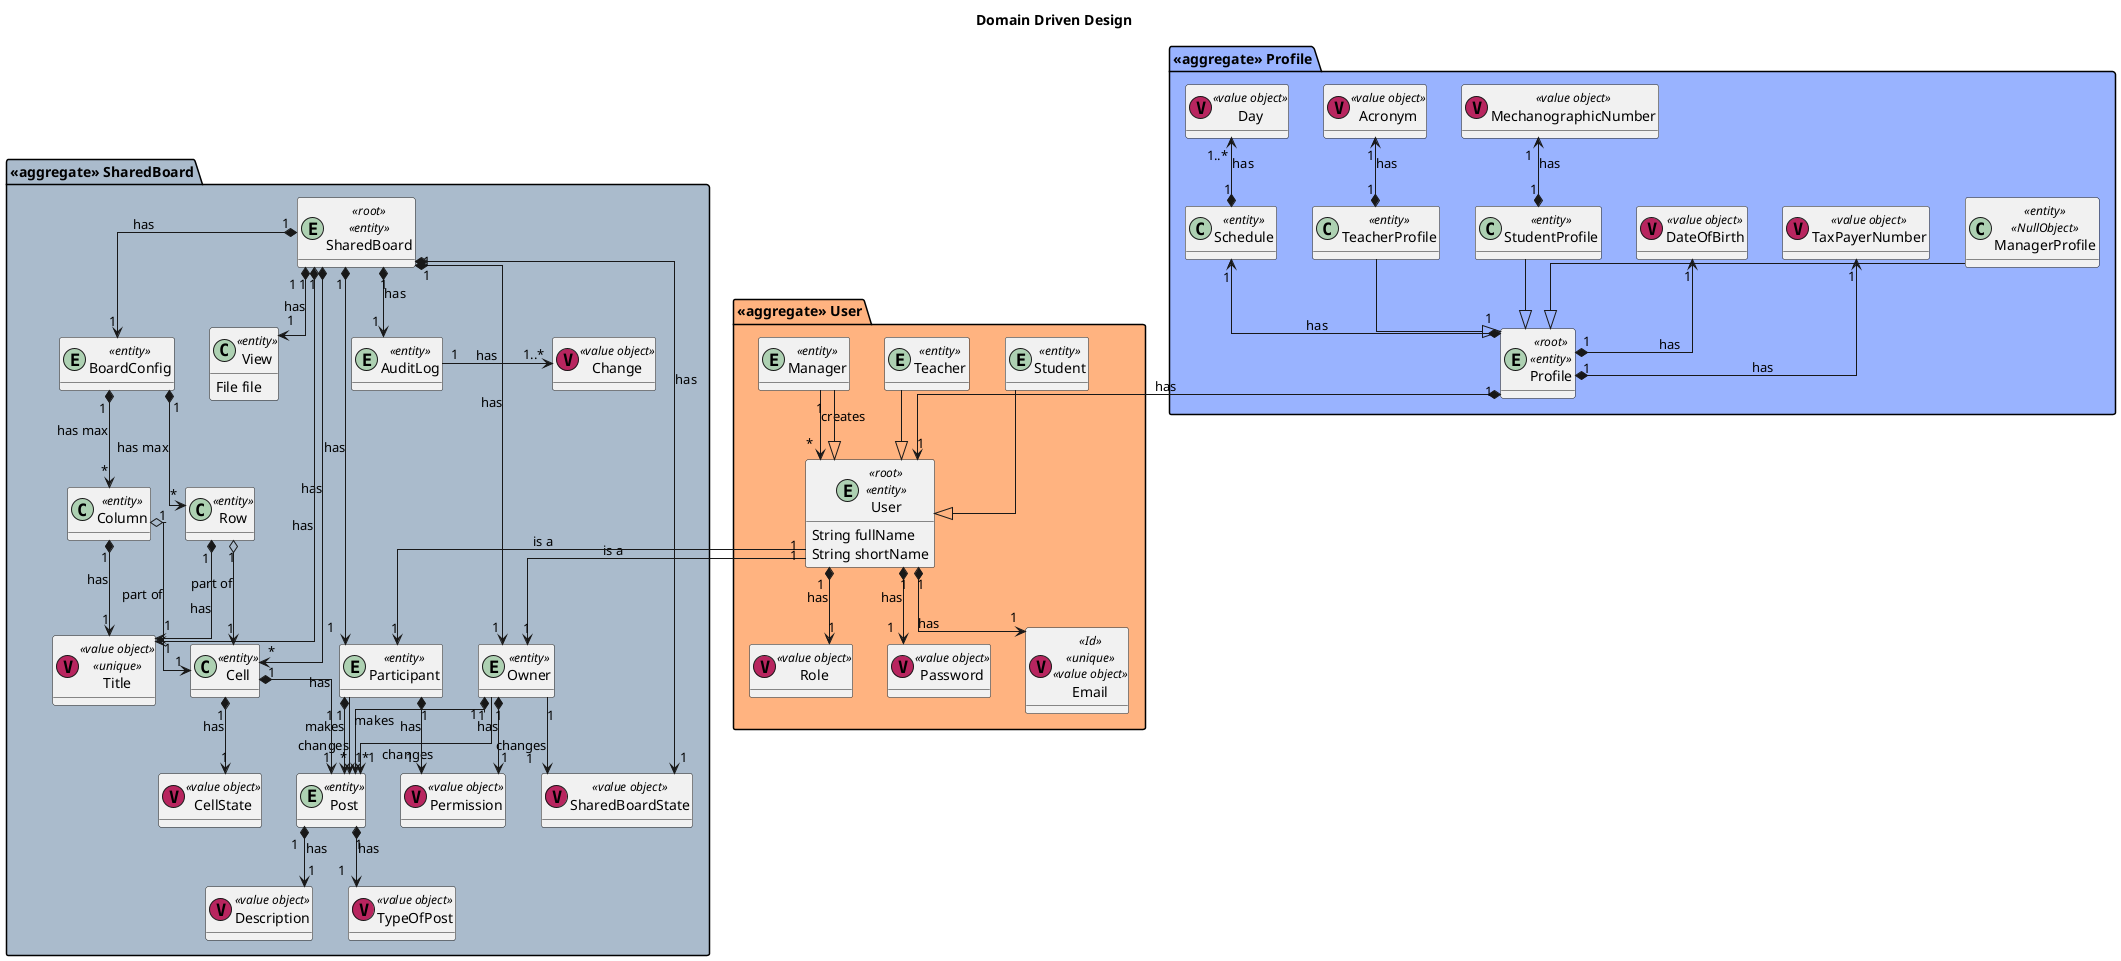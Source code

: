 @startuml

hide methods

skinparam packageStyle rectangle
skinparam linetype ortho

top to bottom direction

title Domain Driven Design

package "<<aggregate>> User" <<Folder>> #ffb380 {

   entity User <<root>> <<entity>>{
        String fullName
        String shortName
    }

    class Role <<(V,#B8255F) value object>> {}
    class Password <<(V,#B8255F) value object>> {}
    class Email <<Id>> <<unique>> <<(V,#B8255F) value object>>  {}
    entity Student <<entity>>{}
    entity Teacher <<entity>>{}
    entity Manager <<entity>>{}

    User "1" *--> "1" Email : has
    User "1" *--> "1" Password : has
    User "1" *--> "1" Role : has
    Manager "1" --> "*" User : creates
    Manager --|> User
    Student --|> User
    Teacher --|> User
}

package "<<aggregate>> SharedBoard" <<Folder>> #aabbcc {
   entity SharedBoard <<root>> <<entity>>{}
   entity BoardConfig <<entity>>{}

    entity Owner <<entity>>{}
    entity Participant <<entity>>{}
    class "Title" as SharedBoardTitle <<(V,#B8255F) value object>> <<unique>> {}
    class Row <<entity>> {}
    class Column <<entity>> {}
    class Cell <<entity>> {}
    entity Post <<entity>>{}
    class PostDescription as "Description" <<(V,#B8255F) value object>> {}
    class Permission <<(V,#B8255F) value object>> {}
    class TypeOfPost <<(V,#B8255F) value object>> {}
    entity AuditLog <<entity>>{}
    class View <<entity>> {}
    class CellState <<(V,#B8255F) value object>> {}
    class Change <<(V,#B8255F) value object>> {}
    class SharedBoardState <<(V,#B8255F) value object>> {}
    class View {
           File file
    }

    User "1" --> "1" Owner : is a
    User "1" --> "1" Participant : is a
    Owner "1" --> "1" SharedBoardState : changes
    SharedBoard "1" *--> "1" Owner : has
    SharedBoard "1" *--> "1" Participant : has
    SharedBoard "1" *--> "1" BoardConfig : has
    BoardConfig "1" *--> "*" Row : has max
    BoardConfig "1" *--> "*" Column : has max
    SharedBoard "1" *--> "*" Cell : has
    Row "1" o--> "1" Cell : part of
    Column "1" o--> "1" Cell : part of
    Row "1" *--> "1" SharedBoardTitle : has
    Column "1" *--> "1" SharedBoardTitle : has
    SharedBoard "1" *--> "1" SharedBoardState : has
    SharedBoard "1" *--> "1" SharedBoardTitle : has
    Participant "1" *--> "*" Post : makes
    Owner "1" *--> "*" Post : makes
    Post "1" *--> "1" PostDescription : has
    Post "1" *--> "1" TypeOfPost : has
    Cell "1" *--> "1" Post : has
    Cell "1" *--> "1" CellState : has
    Participant "1" *--> "1" Permission : has
    Owner "1" *--> "1" Permission : has
    SharedBoard "1" *--> "1" AuditLog : has
    AuditLog "1" -l-> "1..*" Change : has
    SharedBoard "1" *--> "1" View : has
    Owner "1" -r-> "1" Post : changes
    Participant "1" --> "1" Post : changes

}

package "<<aggregate>> Profile" <<Folder>> #99b3ff {
   entity Profile <<root>> <<entity>>{}

    class TeacherProfile <<entity>> {}
    class StudentProfile <<entity>> {}
    class ManagerProfile <<entity>> <<NullObject>> {}
    class TaxPayerNumber <<(V,#B8255F) value object>> {}
    class DateOfBirth <<(V,#B8255F) value object>> {}
    class MechanographicNumber <<(V,#B8255F) value object>> {}
    class Acronym <<(V,#B8255F) value object>> {}
    class Schedule <<entity>> {}
    class "Day" as ProfileDay <<(V,#B8255F) value object>> {}

    TeacherProfile --|> Profile
    StudentProfile --|> Profile
    ManagerProfile --|> Profile
    TaxPayerNumber "1" <--* "1" Profile : has
    DateOfBirth "1" <--* "1" Profile : has
    MechanographicNumber "1" <--* "1" StudentProfile : has
    Acronym "1" <--* "1" TeacherProfile : has
    Schedule "1" <--* "1" Profile : has
    ProfileDay "1..*" <--* "1" Schedule : has
}
Profile "1" *--> "1" User : has

@enduml